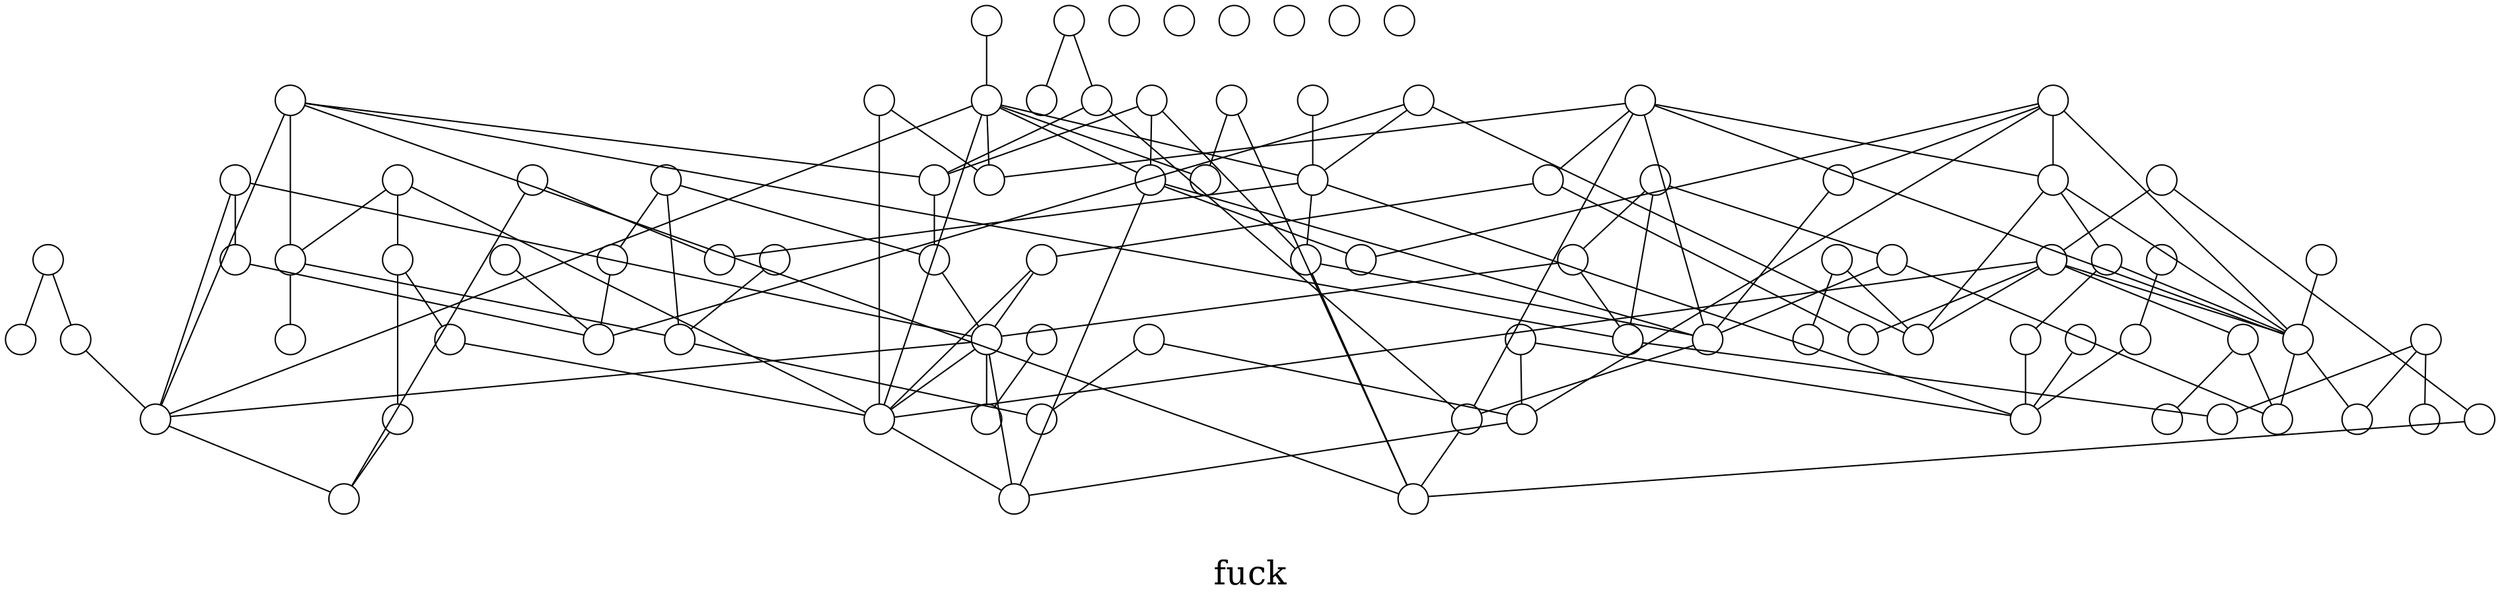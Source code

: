 /*****
fuck
*****/

graph G {
  graph [splines=false overlap=false]
  node  [shape=ellipse, width=0.3, height=0.3, label=""]
  0 ;
  1 ;
  2 ;
  3 ;
  4 ;
  5 ;
  6 ;
  7 ;
  8 ;
  9 ;
  10 ;
  11 ;
  12 ;
  13 ;
  14 ;
  15 ;
  16 ;
  17 ;
  18 ;
  19 ;
  20 ;
  21 ;
  22 ;
  23 ;
  24 ;
  25 ;
  26 ;
  27 ;
  28 ;
  29 ;
  30 ;
  31 ;
  32 ;
  33 ;
  34 ;
  35 ;
  36 ;
  37 ;
  38 ;
  39 ;
  40 ;
  41 ;
  42 ;
  43 ;
  44 ;
  45 ;
  46 ;
  47 ;
  48 ;
  49 ;
  50 ;
  51 ;
  52 ;
  53 ;
  54 ;
  55 ;
  56 ;
  57 ;
  58 ;
  59 ;
  60 ;
  61 ;
  62 ;
  63 ;
  64 ;
  65 ;
  66 ;
  67 ;
  68 ;
  69 ;
  70 ;
  71 ;
  72 ;
  73 ;
  74 ;
  75 ;
  76 ;
  77 ;
  78 ;
  79 ;
  80 ;
  81 ;
  82 ;
  83 ;
  84 ;
  85 ;
  86 ;
  87 ;
  88 ;
  89 ;
  0 -- 8;
  0 -- 21;
  0 -- 65;
  1 -- 11;
  1 -- 56;
  1 -- 59;
  2 -- 27;
  2 -- 39;
  2 -- 48;
  3 -- 4;
  3 -- 63;
  4 -- 27;
  4 -- 77;
5;
  6 -- 25;
  7 -- 21;
  7 -- 27;
  7 -- 59;
  7 -- 78;
  7 -- 89;
  8 -- 51;
  8 -- 53;
  9 -- 34;
  9 -- 42;
  9 -- 50;
  9 -- 67;
  9 -- 69;
  9 -- 77;
  10 -- 40;
  10 -- 68;
  11 -- 75;
  12 -- 34;
  12 -- 45;
  12 -- 67;
  12 -- 73;
  12 -- 85;
13;
  14 -- 65;
  14 -- 69;
15;
  16 -- 24;
  16 -- 54;
  16 -- 70;
  17 -- 32;
  17 -- 66;
  18 -- 35;
  18 -- 36;
  18 -- 78;
  19 -- 79;
  20 -- 30;
  20 -- 81;
  21 -- 64;
  21 -- 70;
22;
  23 -- 28;
  23 -- 40;
  23 -- 75;
  24 -- 75;
  25 -- 28;
  25 -- 39;
  25 -- 59;
  25 -- 65;
  25 -- 69;
  25 -- 84;
  26 -- 28;
  27 -- 54;
  28 -- 48;
  28 -- 52;
  28 -- 79;
29;
  30 -- 59;
  31 -- 52;
  31 -- 82;
  32 -- 40;
  32 -- 44;
  32 -- 65;
  32 -- 67;
  32 -- 72;
  33 -- 75;
  34 -- 40;
  34 -- 61;
  34 -- 67;
  35 -- 56;
  35 -- 78;
  36 -- 50;
  36 -- 74;
  37 -- 73;
  37 -- 76;
  38 -- 67;
  39 -- 50;
  39 -- 80;
  39 -- 85;
  41 -- 43;
  41 -- 87;
  41 -- 88;
  42 -- 47;
  42 -- 72;
  44 -- 74;
  44 -- 83;
  45 -- 50;
  46 -- 55;
  47 -- 56;
  47 -- 65;
  48 -- 50;
  48 -- 89;
  49 -- 70;
  50 -- 77;
  51 -- 82;
  53 -- 65;
  54 -- 56;
  55 -- 79;
  56 -- 59;
  56 -- 62;
  56 -- 65;
  56 -- 80;
  57 -- 84;
  57 -- 89;
  58 -- 62;
  59 -- 82;
  60 -- 73;
  60 -- 79;
  61 -- 67;
  61 -- 71;
  65 -- 80;
  66 -- 89;
  67 -- 74;
  67 -- 87;
  70 -- 76;
  71 -- 79;
  73 -- 80;
  77 -- 89;
  78 -- 88;
86;
  label = "\nfuck\n";  fontsize=24;
}
